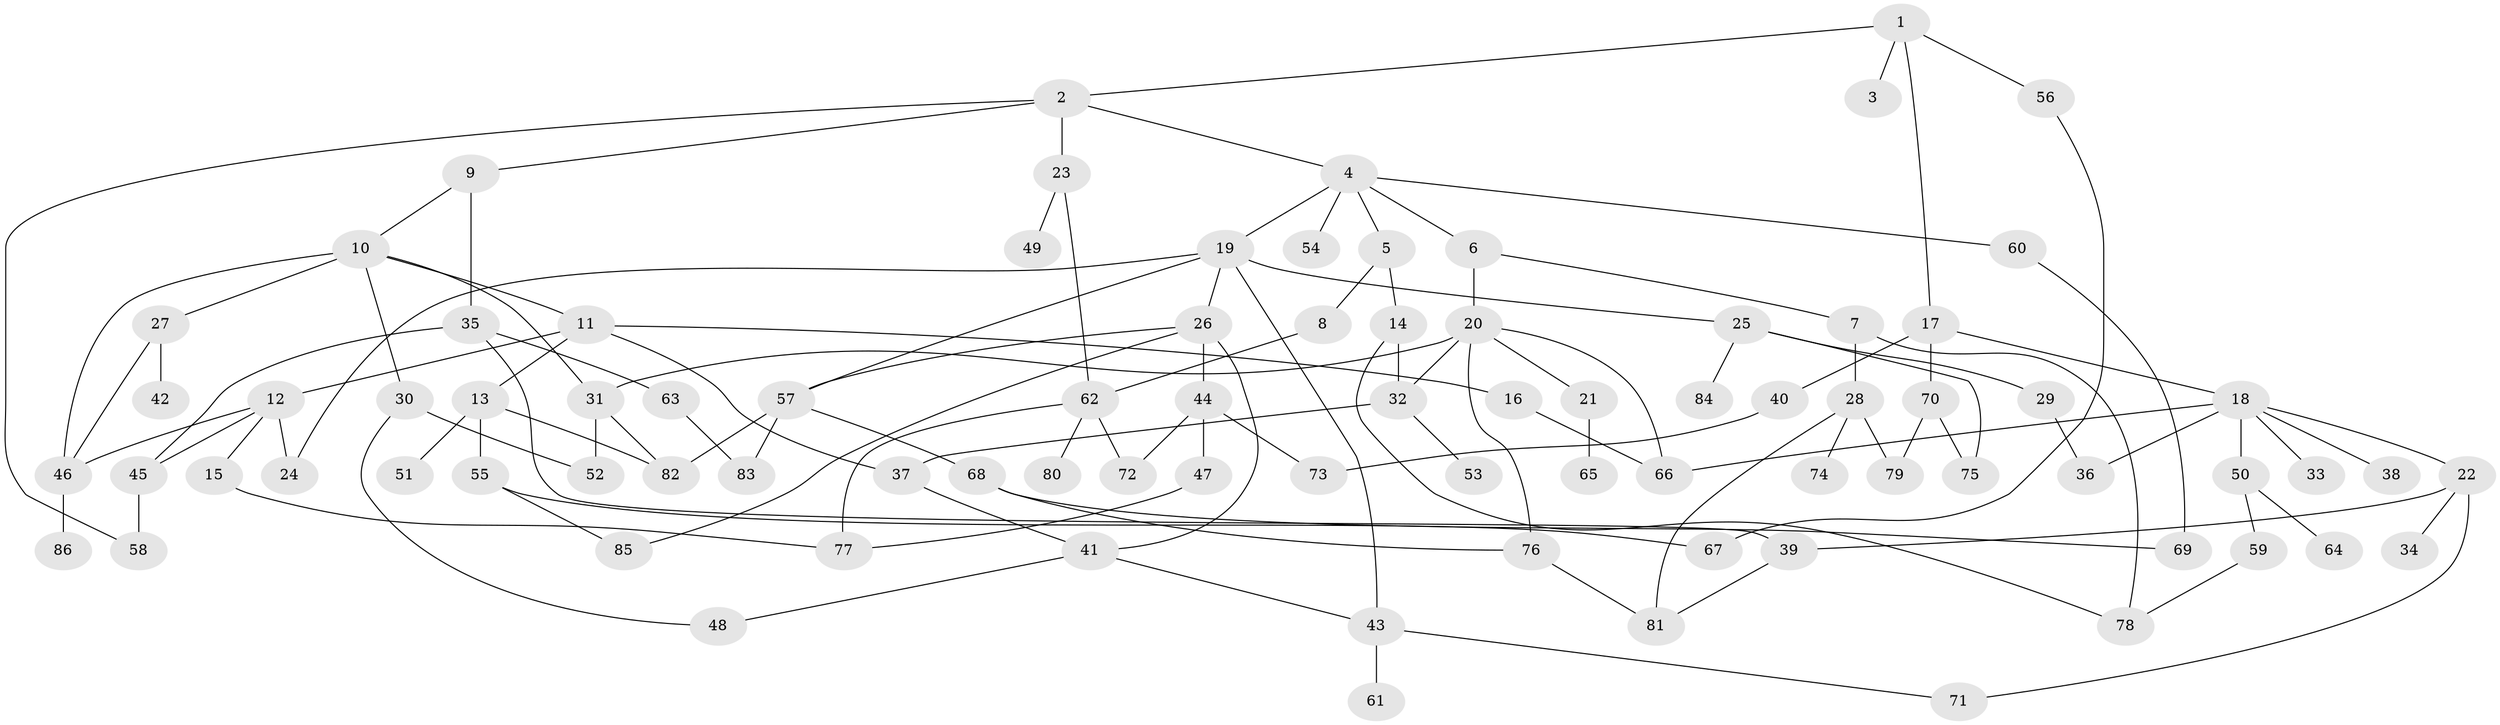 // Generated by graph-tools (version 1.1) at 2025/25/03/09/25 03:25:32]
// undirected, 86 vertices, 121 edges
graph export_dot {
graph [start="1"]
  node [color=gray90,style=filled];
  1;
  2;
  3;
  4;
  5;
  6;
  7;
  8;
  9;
  10;
  11;
  12;
  13;
  14;
  15;
  16;
  17;
  18;
  19;
  20;
  21;
  22;
  23;
  24;
  25;
  26;
  27;
  28;
  29;
  30;
  31;
  32;
  33;
  34;
  35;
  36;
  37;
  38;
  39;
  40;
  41;
  42;
  43;
  44;
  45;
  46;
  47;
  48;
  49;
  50;
  51;
  52;
  53;
  54;
  55;
  56;
  57;
  58;
  59;
  60;
  61;
  62;
  63;
  64;
  65;
  66;
  67;
  68;
  69;
  70;
  71;
  72;
  73;
  74;
  75;
  76;
  77;
  78;
  79;
  80;
  81;
  82;
  83;
  84;
  85;
  86;
  1 -- 2;
  1 -- 3;
  1 -- 17;
  1 -- 56;
  2 -- 4;
  2 -- 9;
  2 -- 23;
  2 -- 58;
  4 -- 5;
  4 -- 6;
  4 -- 19;
  4 -- 54;
  4 -- 60;
  5 -- 8;
  5 -- 14;
  6 -- 7;
  6 -- 20;
  7 -- 28;
  7 -- 78;
  8 -- 62;
  9 -- 10;
  9 -- 35;
  10 -- 11;
  10 -- 27;
  10 -- 30;
  10 -- 46;
  10 -- 31;
  11 -- 12;
  11 -- 13;
  11 -- 16;
  11 -- 37;
  12 -- 15;
  12 -- 24;
  12 -- 46;
  12 -- 45;
  13 -- 51;
  13 -- 55;
  13 -- 82;
  14 -- 32;
  14 -- 78;
  15 -- 77;
  16 -- 66;
  17 -- 18;
  17 -- 40;
  17 -- 70;
  18 -- 22;
  18 -- 33;
  18 -- 36;
  18 -- 38;
  18 -- 50;
  18 -- 66;
  19 -- 25;
  19 -- 26;
  19 -- 43;
  19 -- 57;
  19 -- 24;
  20 -- 21;
  20 -- 31;
  20 -- 66;
  20 -- 76;
  20 -- 32;
  21 -- 65;
  22 -- 34;
  22 -- 39;
  22 -- 71;
  23 -- 49;
  23 -- 62;
  25 -- 29;
  25 -- 75;
  25 -- 84;
  26 -- 44;
  26 -- 85;
  26 -- 57;
  26 -- 41;
  27 -- 42;
  27 -- 46;
  28 -- 74;
  28 -- 81;
  28 -- 79;
  29 -- 36;
  30 -- 48;
  30 -- 52;
  31 -- 82;
  31 -- 52;
  32 -- 37;
  32 -- 53;
  35 -- 45;
  35 -- 63;
  35 -- 39;
  37 -- 41;
  39 -- 81;
  40 -- 73;
  41 -- 48;
  41 -- 43;
  43 -- 61;
  43 -- 71;
  44 -- 47;
  44 -- 73;
  44 -- 72;
  45 -- 58;
  46 -- 86;
  47 -- 77;
  50 -- 59;
  50 -- 64;
  55 -- 67;
  55 -- 85;
  56 -- 67;
  57 -- 68;
  57 -- 82;
  57 -- 83;
  59 -- 78;
  60 -- 69;
  62 -- 72;
  62 -- 77;
  62 -- 80;
  63 -- 83;
  68 -- 76;
  68 -- 69;
  70 -- 79;
  70 -- 75;
  76 -- 81;
}
